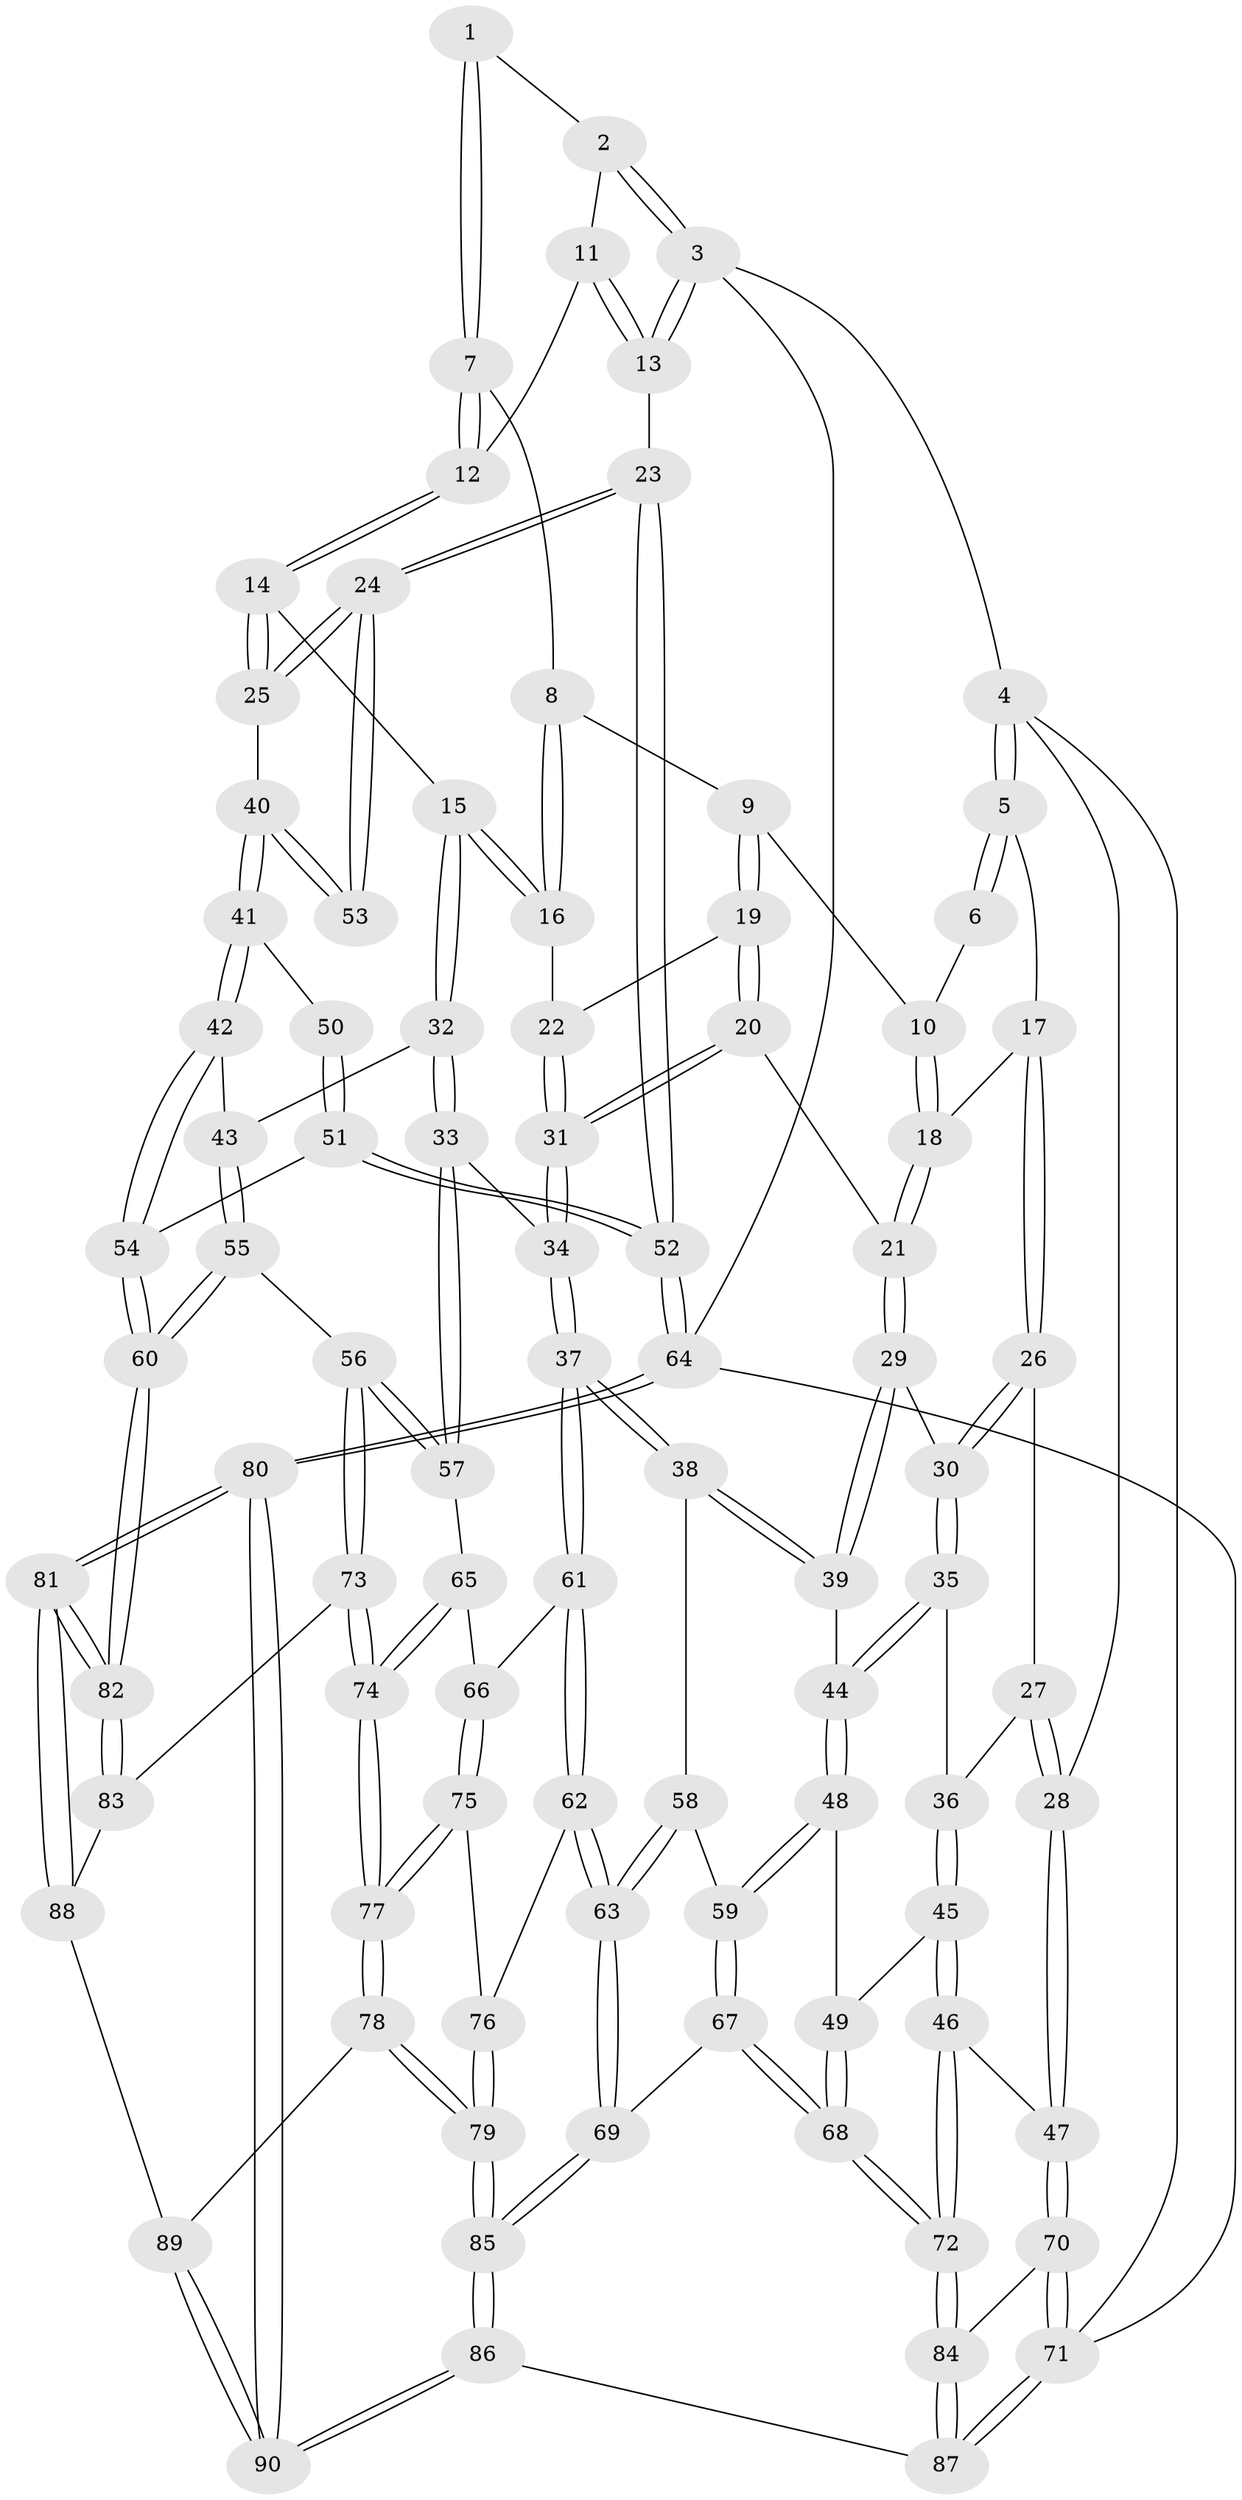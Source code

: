 // Generated by graph-tools (version 1.1) at 2025/59/03/09/25 04:59:53]
// undirected, 90 vertices, 222 edges
graph export_dot {
graph [start="1"]
  node [color=gray90,style=filled];
  1 [pos="+0.662617761752241+0"];
  2 [pos="+1+0"];
  3 [pos="+1+0"];
  4 [pos="+0+0"];
  5 [pos="+0+0"];
  6 [pos="+0.43560020380458403+0"];
  7 [pos="+0.689079261413587+0"];
  8 [pos="+0.615160245591475+0.14279274254396798"];
  9 [pos="+0.4910601558668863+0.14560361564850025"];
  10 [pos="+0.4253103873778425+0.09356662025760766"];
  11 [pos="+0.8651668132828891+0.1095027859988253"];
  12 [pos="+0.8414233865577218+0.15285943885741765"];
  13 [pos="+1+0"];
  14 [pos="+0.8458584635066372+0.26487779790715266"];
  15 [pos="+0.7945721240696628+0.2854939035959181"];
  16 [pos="+0.7323098663541309+0.2630443025211736"];
  17 [pos="+0.16507839181315836+0.14748280981172565"];
  18 [pos="+0.32711108162840924+0.1588915706679537"];
  19 [pos="+0.49861093585868443+0.23318427599949992"];
  20 [pos="+0.44391714462673904+0.3547720648294861"];
  21 [pos="+0.3454838292236522+0.30648212376321826"];
  22 [pos="+0.60615590845036+0.2993577078122055"];
  23 [pos="+1+0.28818986241874467"];
  24 [pos="+1+0.29083881847093845"];
  25 [pos="+0.9211010872380176+0.2882819052600362"];
  26 [pos="+0.1479969340869+0.2194803458537541"];
  27 [pos="+0+0.31649064290088336"];
  28 [pos="+0+0.2907280160862203"];
  29 [pos="+0.23907375336102954+0.3768695430505178"];
  30 [pos="+0.1861870901365533+0.35030021166881037"];
  31 [pos="+0.49007133548580334+0.45044515702159793"];
  32 [pos="+0.7186629242696294+0.4576400924954131"];
  33 [pos="+0.6041560081100319+0.5033770775488451"];
  34 [pos="+0.49315029343139183+0.4764464881204181"];
  35 [pos="+0.09133282140074844+0.41142244396964667"];
  36 [pos="+0.08756216623551241+0.4120638149708308"];
  37 [pos="+0.44426585162118093+0.519836371893707"];
  38 [pos="+0.2845382116900531+0.5019832464165943"];
  39 [pos="+0.280123265564575+0.4988015817579208"];
  40 [pos="+0.9097893982532983+0.47798807961855455"];
  41 [pos="+0.8960868209612687+0.5155966283420416"];
  42 [pos="+0.8814172492558466+0.5449451858129519"];
  43 [pos="+0.7659019350374865+0.5132572294520791"];
  44 [pos="+0.1737799624718639+0.5292428849880325"];
  45 [pos="+0+0.5688922241664941"];
  46 [pos="+0+0.5892198268101837"];
  47 [pos="+0+0.5989873804499511"];
  48 [pos="+0.1385408310093315+0.5649302129733147"];
  49 [pos="+0.10566336621834681+0.5794700854759985"];
  50 [pos="+0.9742696883558557+0.5143869508237944"];
  51 [pos="+1+0.6506210968948642"];
  52 [pos="+1+0.6454909180537962"];
  53 [pos="+0.9715601543645503+0.4948690404898889"];
  54 [pos="+0.9462315482440845+0.6658525483032219"];
  55 [pos="+0.7624113044989356+0.7035583349449724"];
  56 [pos="+0.7368414560070922+0.7110967422034364"];
  57 [pos="+0.643325581651662+0.661661766355932"];
  58 [pos="+0.2751853085692207+0.5475786618109907"];
  59 [pos="+0.20815475555779087+0.6329140764748341"];
  60 [pos="+0.8774666521635974+0.7249427256901659"];
  61 [pos="+0.437590809297022+0.6223874736936904"];
  62 [pos="+0.3099330612322236+0.7589998011918884"];
  63 [pos="+0.3025104010444158+0.7647356259634825"];
  64 [pos="+1+1"];
  65 [pos="+0.6132419972710805+0.6789934208751304"];
  66 [pos="+0.5241212812050128+0.7061192325413106"];
  67 [pos="+0.2170802236003211+0.7762795985487068"];
  68 [pos="+0.18574407739354887+0.7840233204125627"];
  69 [pos="+0.29236987823949107+0.7777906624997806"];
  70 [pos="+0+0.9620412235490693"];
  71 [pos="+0+1"];
  72 [pos="+0.16091583734464+0.7976338665779202"];
  73 [pos="+0.6907672150232235+0.8109216707296011"];
  74 [pos="+0.5974223116030384+0.8626418927070099"];
  75 [pos="+0.5234149959963686+0.7134110463738701"];
  76 [pos="+0.4787808674408218+0.7611689070715308"];
  77 [pos="+0.5887493708906942+0.8693750063640114"];
  78 [pos="+0.5842180784655769+0.877573215403262"];
  79 [pos="+0.4663285783038325+0.9448429741345845"];
  80 [pos="+1+1"];
  81 [pos="+0.9072977817857761+0.9936277597853302"];
  82 [pos="+0.9061027416234262+0.9905705866610275"];
  83 [pos="+0.7581311804353337+0.8794726806395791"];
  84 [pos="+0.13100824788146365+0.832805412615171"];
  85 [pos="+0.4285774604046434+0.9756770694419844"];
  86 [pos="+0.3877475249196681+1"];
  87 [pos="+0.24589918564750424+1"];
  88 [pos="+0.6739797115004156+0.9221927750694137"];
  89 [pos="+0.6323572243755722+0.9192766333020994"];
  90 [pos="+0.8379364740066348+1"];
  1 -- 2;
  1 -- 7;
  1 -- 7;
  2 -- 3;
  2 -- 3;
  2 -- 11;
  3 -- 4;
  3 -- 13;
  3 -- 13;
  3 -- 64;
  4 -- 5;
  4 -- 5;
  4 -- 28;
  4 -- 71;
  5 -- 6;
  5 -- 6;
  5 -- 17;
  6 -- 10;
  7 -- 8;
  7 -- 12;
  7 -- 12;
  8 -- 9;
  8 -- 16;
  8 -- 16;
  9 -- 10;
  9 -- 19;
  9 -- 19;
  10 -- 18;
  10 -- 18;
  11 -- 12;
  11 -- 13;
  11 -- 13;
  12 -- 14;
  12 -- 14;
  13 -- 23;
  14 -- 15;
  14 -- 25;
  14 -- 25;
  15 -- 16;
  15 -- 16;
  15 -- 32;
  15 -- 32;
  16 -- 22;
  17 -- 18;
  17 -- 26;
  17 -- 26;
  18 -- 21;
  18 -- 21;
  19 -- 20;
  19 -- 20;
  19 -- 22;
  20 -- 21;
  20 -- 31;
  20 -- 31;
  21 -- 29;
  21 -- 29;
  22 -- 31;
  22 -- 31;
  23 -- 24;
  23 -- 24;
  23 -- 52;
  23 -- 52;
  24 -- 25;
  24 -- 25;
  24 -- 53;
  24 -- 53;
  25 -- 40;
  26 -- 27;
  26 -- 30;
  26 -- 30;
  27 -- 28;
  27 -- 28;
  27 -- 36;
  28 -- 47;
  28 -- 47;
  29 -- 30;
  29 -- 39;
  29 -- 39;
  30 -- 35;
  30 -- 35;
  31 -- 34;
  31 -- 34;
  32 -- 33;
  32 -- 33;
  32 -- 43;
  33 -- 34;
  33 -- 57;
  33 -- 57;
  34 -- 37;
  34 -- 37;
  35 -- 36;
  35 -- 44;
  35 -- 44;
  36 -- 45;
  36 -- 45;
  37 -- 38;
  37 -- 38;
  37 -- 61;
  37 -- 61;
  38 -- 39;
  38 -- 39;
  38 -- 58;
  39 -- 44;
  40 -- 41;
  40 -- 41;
  40 -- 53;
  40 -- 53;
  41 -- 42;
  41 -- 42;
  41 -- 50;
  42 -- 43;
  42 -- 54;
  42 -- 54;
  43 -- 55;
  43 -- 55;
  44 -- 48;
  44 -- 48;
  45 -- 46;
  45 -- 46;
  45 -- 49;
  46 -- 47;
  46 -- 72;
  46 -- 72;
  47 -- 70;
  47 -- 70;
  48 -- 49;
  48 -- 59;
  48 -- 59;
  49 -- 68;
  49 -- 68;
  50 -- 51;
  50 -- 51;
  51 -- 52;
  51 -- 52;
  51 -- 54;
  52 -- 64;
  52 -- 64;
  54 -- 60;
  54 -- 60;
  55 -- 56;
  55 -- 60;
  55 -- 60;
  56 -- 57;
  56 -- 57;
  56 -- 73;
  56 -- 73;
  57 -- 65;
  58 -- 59;
  58 -- 63;
  58 -- 63;
  59 -- 67;
  59 -- 67;
  60 -- 82;
  60 -- 82;
  61 -- 62;
  61 -- 62;
  61 -- 66;
  62 -- 63;
  62 -- 63;
  62 -- 76;
  63 -- 69;
  63 -- 69;
  64 -- 80;
  64 -- 80;
  64 -- 71;
  65 -- 66;
  65 -- 74;
  65 -- 74;
  66 -- 75;
  66 -- 75;
  67 -- 68;
  67 -- 68;
  67 -- 69;
  68 -- 72;
  68 -- 72;
  69 -- 85;
  69 -- 85;
  70 -- 71;
  70 -- 71;
  70 -- 84;
  71 -- 87;
  71 -- 87;
  72 -- 84;
  72 -- 84;
  73 -- 74;
  73 -- 74;
  73 -- 83;
  74 -- 77;
  74 -- 77;
  75 -- 76;
  75 -- 77;
  75 -- 77;
  76 -- 79;
  76 -- 79;
  77 -- 78;
  77 -- 78;
  78 -- 79;
  78 -- 79;
  78 -- 89;
  79 -- 85;
  79 -- 85;
  80 -- 81;
  80 -- 81;
  80 -- 90;
  80 -- 90;
  81 -- 82;
  81 -- 82;
  81 -- 88;
  81 -- 88;
  82 -- 83;
  82 -- 83;
  83 -- 88;
  84 -- 87;
  84 -- 87;
  85 -- 86;
  85 -- 86;
  86 -- 87;
  86 -- 90;
  86 -- 90;
  88 -- 89;
  89 -- 90;
  89 -- 90;
}

